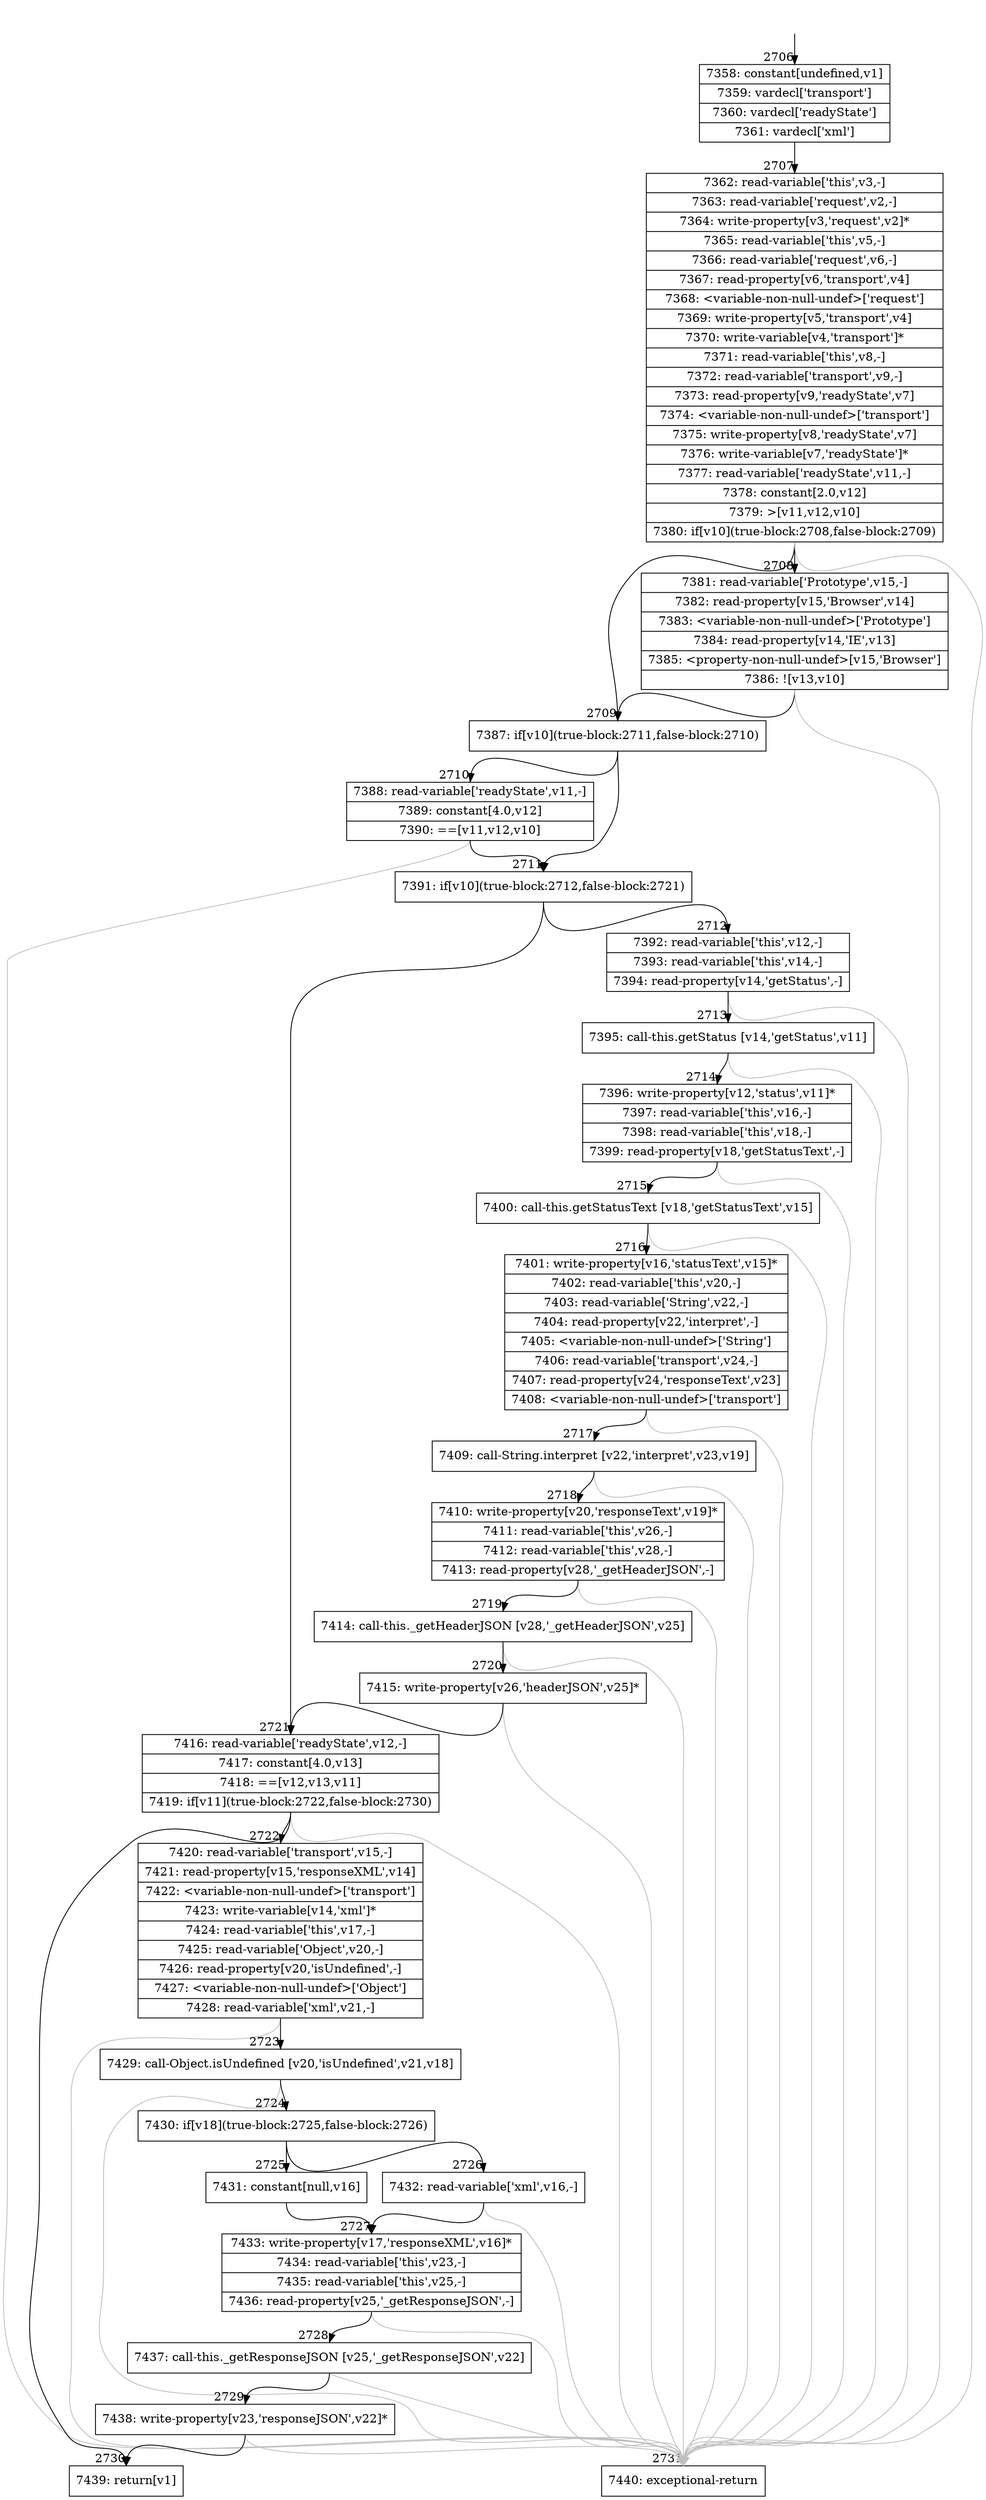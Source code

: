 digraph {
rankdir="TD"
BB_entry244[shape=none,label=""];
BB_entry244 -> BB2706 [tailport=s, headport=n, headlabel="    2706"]
BB2706 [shape=record label="{7358: constant[undefined,v1]|7359: vardecl['transport']|7360: vardecl['readyState']|7361: vardecl['xml']}" ] 
BB2706 -> BB2707 [tailport=s, headport=n, headlabel="      2707"]
BB2707 [shape=record label="{7362: read-variable['this',v3,-]|7363: read-variable['request',v2,-]|7364: write-property[v3,'request',v2]*|7365: read-variable['this',v5,-]|7366: read-variable['request',v6,-]|7367: read-property[v6,'transport',v4]|7368: \<variable-non-null-undef\>['request']|7369: write-property[v5,'transport',v4]|7370: write-variable[v4,'transport']*|7371: read-variable['this',v8,-]|7372: read-variable['transport',v9,-]|7373: read-property[v9,'readyState',v7]|7374: \<variable-non-null-undef\>['transport']|7375: write-property[v8,'readyState',v7]|7376: write-variable[v7,'readyState']*|7377: read-variable['readyState',v11,-]|7378: constant[2.0,v12]|7379: \>[v11,v12,v10]|7380: if[v10](true-block:2708,false-block:2709)}" ] 
BB2707 -> BB2709 [tailport=s, headport=n, headlabel="      2709"]
BB2707 -> BB2708 [tailport=s, headport=n, headlabel="      2708"]
BB2707 -> BB2731 [tailport=s, headport=n, color=gray, headlabel="      2731"]
BB2708 [shape=record label="{7381: read-variable['Prototype',v15,-]|7382: read-property[v15,'Browser',v14]|7383: \<variable-non-null-undef\>['Prototype']|7384: read-property[v14,'IE',v13]|7385: \<property-non-null-undef\>[v15,'Browser']|7386: ![v13,v10]}" ] 
BB2708 -> BB2709 [tailport=s, headport=n]
BB2708 -> BB2731 [tailport=s, headport=n, color=gray]
BB2709 [shape=record label="{7387: if[v10](true-block:2711,false-block:2710)}" ] 
BB2709 -> BB2711 [tailport=s, headport=n, headlabel="      2711"]
BB2709 -> BB2710 [tailport=s, headport=n, headlabel="      2710"]
BB2710 [shape=record label="{7388: read-variable['readyState',v11,-]|7389: constant[4.0,v12]|7390: ==[v11,v12,v10]}" ] 
BB2710 -> BB2711 [tailport=s, headport=n]
BB2710 -> BB2731 [tailport=s, headport=n, color=gray]
BB2711 [shape=record label="{7391: if[v10](true-block:2712,false-block:2721)}" ] 
BB2711 -> BB2712 [tailport=s, headport=n, headlabel="      2712"]
BB2711 -> BB2721 [tailport=s, headport=n, headlabel="      2721"]
BB2712 [shape=record label="{7392: read-variable['this',v12,-]|7393: read-variable['this',v14,-]|7394: read-property[v14,'getStatus',-]}" ] 
BB2712 -> BB2713 [tailport=s, headport=n, headlabel="      2713"]
BB2712 -> BB2731 [tailport=s, headport=n, color=gray]
BB2713 [shape=record label="{7395: call-this.getStatus [v14,'getStatus',v11]}" ] 
BB2713 -> BB2714 [tailport=s, headport=n, headlabel="      2714"]
BB2713 -> BB2731 [tailport=s, headport=n, color=gray]
BB2714 [shape=record label="{7396: write-property[v12,'status',v11]*|7397: read-variable['this',v16,-]|7398: read-variable['this',v18,-]|7399: read-property[v18,'getStatusText',-]}" ] 
BB2714 -> BB2715 [tailport=s, headport=n, headlabel="      2715"]
BB2714 -> BB2731 [tailport=s, headport=n, color=gray]
BB2715 [shape=record label="{7400: call-this.getStatusText [v18,'getStatusText',v15]}" ] 
BB2715 -> BB2716 [tailport=s, headport=n, headlabel="      2716"]
BB2715 -> BB2731 [tailport=s, headport=n, color=gray]
BB2716 [shape=record label="{7401: write-property[v16,'statusText',v15]*|7402: read-variable['this',v20,-]|7403: read-variable['String',v22,-]|7404: read-property[v22,'interpret',-]|7405: \<variable-non-null-undef\>['String']|7406: read-variable['transport',v24,-]|7407: read-property[v24,'responseText',v23]|7408: \<variable-non-null-undef\>['transport']}" ] 
BB2716 -> BB2717 [tailport=s, headport=n, headlabel="      2717"]
BB2716 -> BB2731 [tailport=s, headport=n, color=gray]
BB2717 [shape=record label="{7409: call-String.interpret [v22,'interpret',v23,v19]}" ] 
BB2717 -> BB2718 [tailport=s, headport=n, headlabel="      2718"]
BB2717 -> BB2731 [tailport=s, headport=n, color=gray]
BB2718 [shape=record label="{7410: write-property[v20,'responseText',v19]*|7411: read-variable['this',v26,-]|7412: read-variable['this',v28,-]|7413: read-property[v28,'_getHeaderJSON',-]}" ] 
BB2718 -> BB2719 [tailport=s, headport=n, headlabel="      2719"]
BB2718 -> BB2731 [tailport=s, headport=n, color=gray]
BB2719 [shape=record label="{7414: call-this._getHeaderJSON [v28,'_getHeaderJSON',v25]}" ] 
BB2719 -> BB2720 [tailport=s, headport=n, headlabel="      2720"]
BB2719 -> BB2731 [tailport=s, headport=n, color=gray]
BB2720 [shape=record label="{7415: write-property[v26,'headerJSON',v25]*}" ] 
BB2720 -> BB2721 [tailport=s, headport=n]
BB2720 -> BB2731 [tailport=s, headport=n, color=gray]
BB2721 [shape=record label="{7416: read-variable['readyState',v12,-]|7417: constant[4.0,v13]|7418: ==[v12,v13,v11]|7419: if[v11](true-block:2722,false-block:2730)}" ] 
BB2721 -> BB2722 [tailport=s, headport=n, headlabel="      2722"]
BB2721 -> BB2730 [tailport=s, headport=n, headlabel="      2730"]
BB2721 -> BB2731 [tailport=s, headport=n, color=gray]
BB2722 [shape=record label="{7420: read-variable['transport',v15,-]|7421: read-property[v15,'responseXML',v14]|7422: \<variable-non-null-undef\>['transport']|7423: write-variable[v14,'xml']*|7424: read-variable['this',v17,-]|7425: read-variable['Object',v20,-]|7426: read-property[v20,'isUndefined',-]|7427: \<variable-non-null-undef\>['Object']|7428: read-variable['xml',v21,-]}" ] 
BB2722 -> BB2723 [tailport=s, headport=n, headlabel="      2723"]
BB2722 -> BB2731 [tailport=s, headport=n, color=gray]
BB2723 [shape=record label="{7429: call-Object.isUndefined [v20,'isUndefined',v21,v18]}" ] 
BB2723 -> BB2724 [tailport=s, headport=n, headlabel="      2724"]
BB2723 -> BB2731 [tailport=s, headport=n, color=gray]
BB2724 [shape=record label="{7430: if[v18](true-block:2725,false-block:2726)}" ] 
BB2724 -> BB2725 [tailport=s, headport=n, headlabel="      2725"]
BB2724 -> BB2726 [tailport=s, headport=n, headlabel="      2726"]
BB2725 [shape=record label="{7431: constant[null,v16]}" ] 
BB2725 -> BB2727 [tailport=s, headport=n, headlabel="      2727"]
BB2726 [shape=record label="{7432: read-variable['xml',v16,-]}" ] 
BB2726 -> BB2727 [tailport=s, headport=n]
BB2726 -> BB2731 [tailport=s, headport=n, color=gray]
BB2727 [shape=record label="{7433: write-property[v17,'responseXML',v16]*|7434: read-variable['this',v23,-]|7435: read-variable['this',v25,-]|7436: read-property[v25,'_getResponseJSON',-]}" ] 
BB2727 -> BB2728 [tailport=s, headport=n, headlabel="      2728"]
BB2727 -> BB2731 [tailport=s, headport=n, color=gray]
BB2728 [shape=record label="{7437: call-this._getResponseJSON [v25,'_getResponseJSON',v22]}" ] 
BB2728 -> BB2729 [tailport=s, headport=n, headlabel="      2729"]
BB2728 -> BB2731 [tailport=s, headport=n, color=gray]
BB2729 [shape=record label="{7438: write-property[v23,'responseJSON',v22]*}" ] 
BB2729 -> BB2730 [tailport=s, headport=n]
BB2729 -> BB2731 [tailport=s, headport=n, color=gray]
BB2730 [shape=record label="{7439: return[v1]}" ] 
BB2731 [shape=record label="{7440: exceptional-return}" ] 
//#$~ 1899
}
